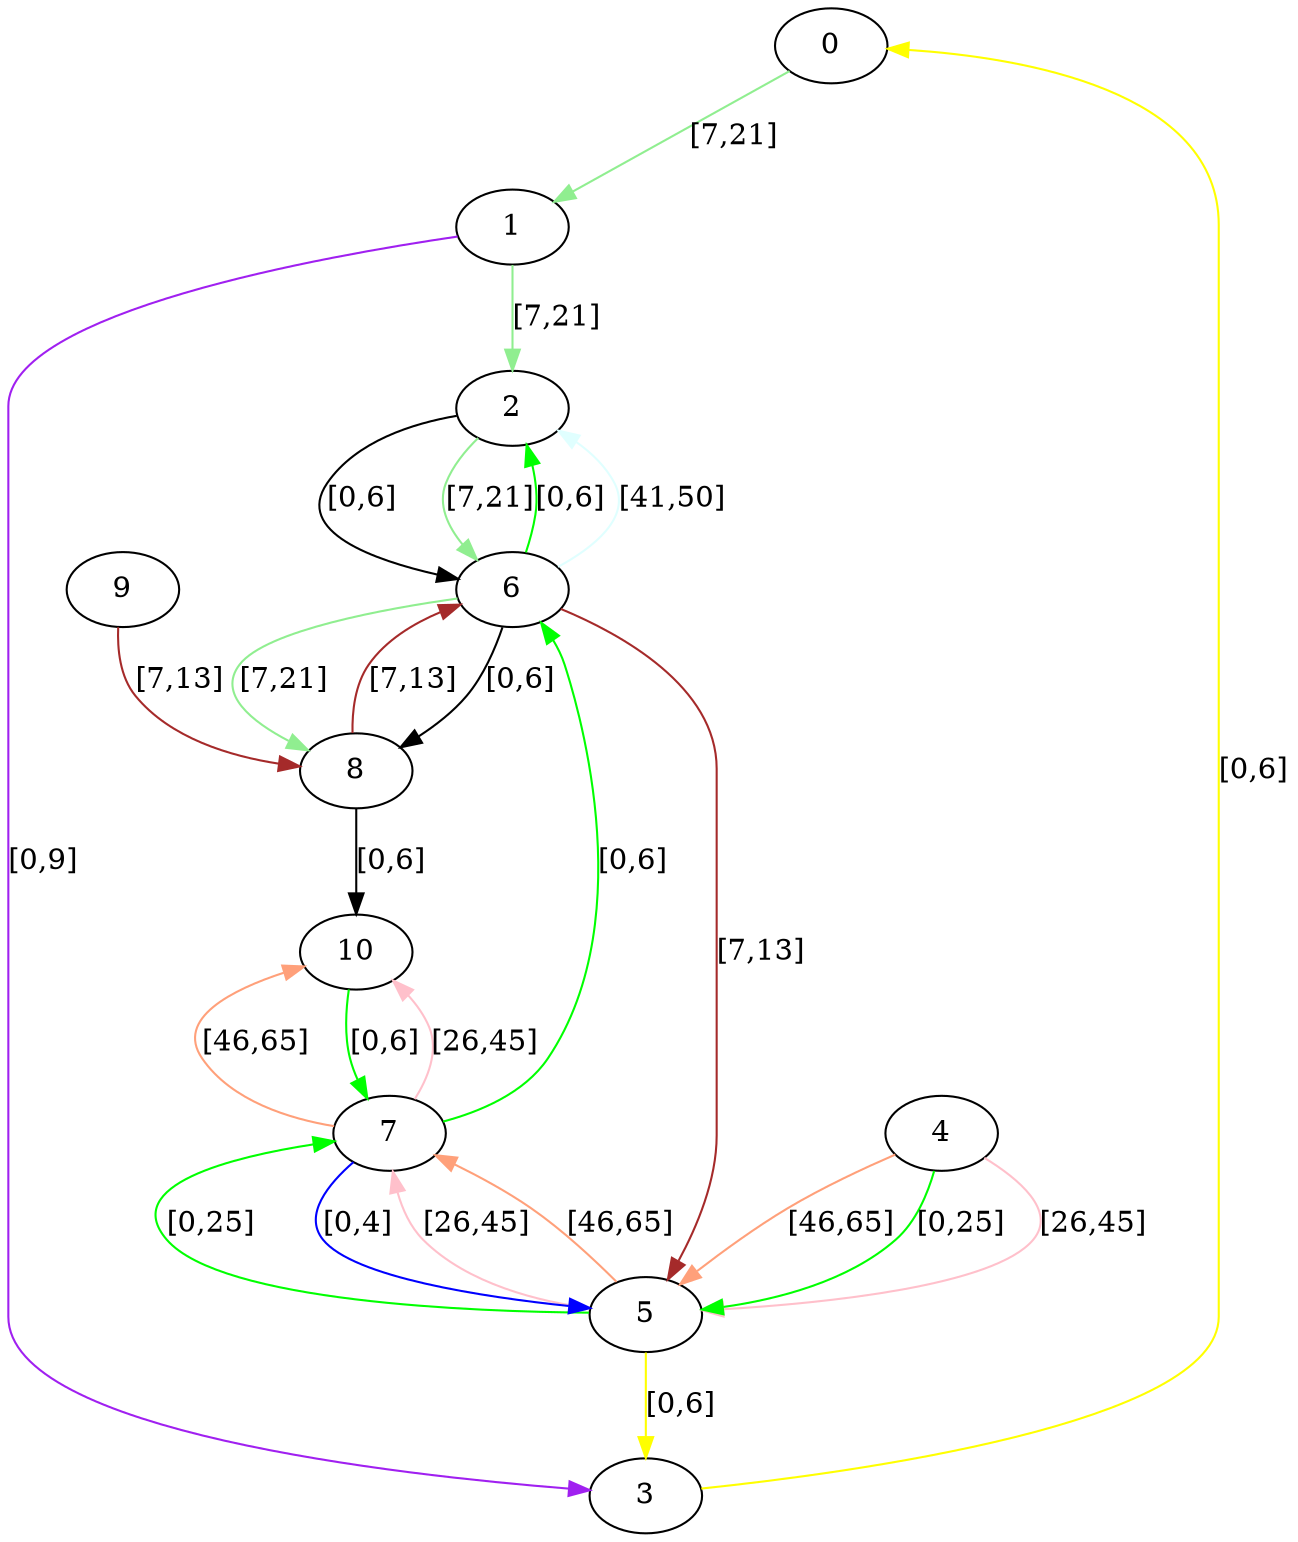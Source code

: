 digraph  {
0 [label=0];
1 [label=1];
2 [label=2];
3 [label=3];
4 [label=4];
5 [label=5];
6 [label=6];
7 [label=7];
8 [label=8];
9 [label=9];
10 [label=10];
0 -> 1  [color=lightgreen, key=0, label="[7,21]"];
1 -> 3  [color=purple, key=0, label="[0,9]"];
1 -> 2  [color=lightgreen, key=0, label="[7,21]"];
2 -> 6  [color=black, key=0, label="[0,6]"];
2 -> 6  [color=lightgreen, key=1, label="[7,21]"];
3 -> 0  [color=yellow, key=0, label="[0,6]"];
4 -> 5  [color=pink, key=0, label="[26,45]"];
4 -> 5  [color=lightsalmon, key=1, label="[46,65]"];
4 -> 5  [color=lime, key=2, label="[0,25]"];
5 -> 3  [color=yellow, key=0, label="[0,6]"];
5 -> 7  [color=pink, key=0, label="[26,45]"];
5 -> 7  [color=lightsalmon, key=1, label="[46,65]"];
5 -> 7  [color=lime, key=2, label="[0,25]"];
6 -> 2  [color=green, key=0, label="[0,6]"];
6 -> 2  [color=lightcyan, key=1, label="[41,50]"];
6 -> 5  [color=brown, key=0, label="[7,13]"];
6 -> 8  [color=black, key=0, label="[0,6]"];
6 -> 8  [color=lightgreen, key=1, label="[7,21]"];
7 -> 5  [color=blue, key=0, label="[0,4]"];
7 -> 6  [color=green, key=0, label="[0,6]"];
7 -> 10  [color=pink, key=0, label="[26,45]"];
7 -> 10  [color=lightsalmon, key=1, label="[46,65]"];
8 -> 6  [color=brown, key=0, label="[7,13]"];
8 -> 10  [color=black, key=0, label="[0,6]"];
9 -> 8  [color=brown, key=0, label="[7,13]"];
10 -> 7  [color=green, key=0, label="[0,6]"];
}
